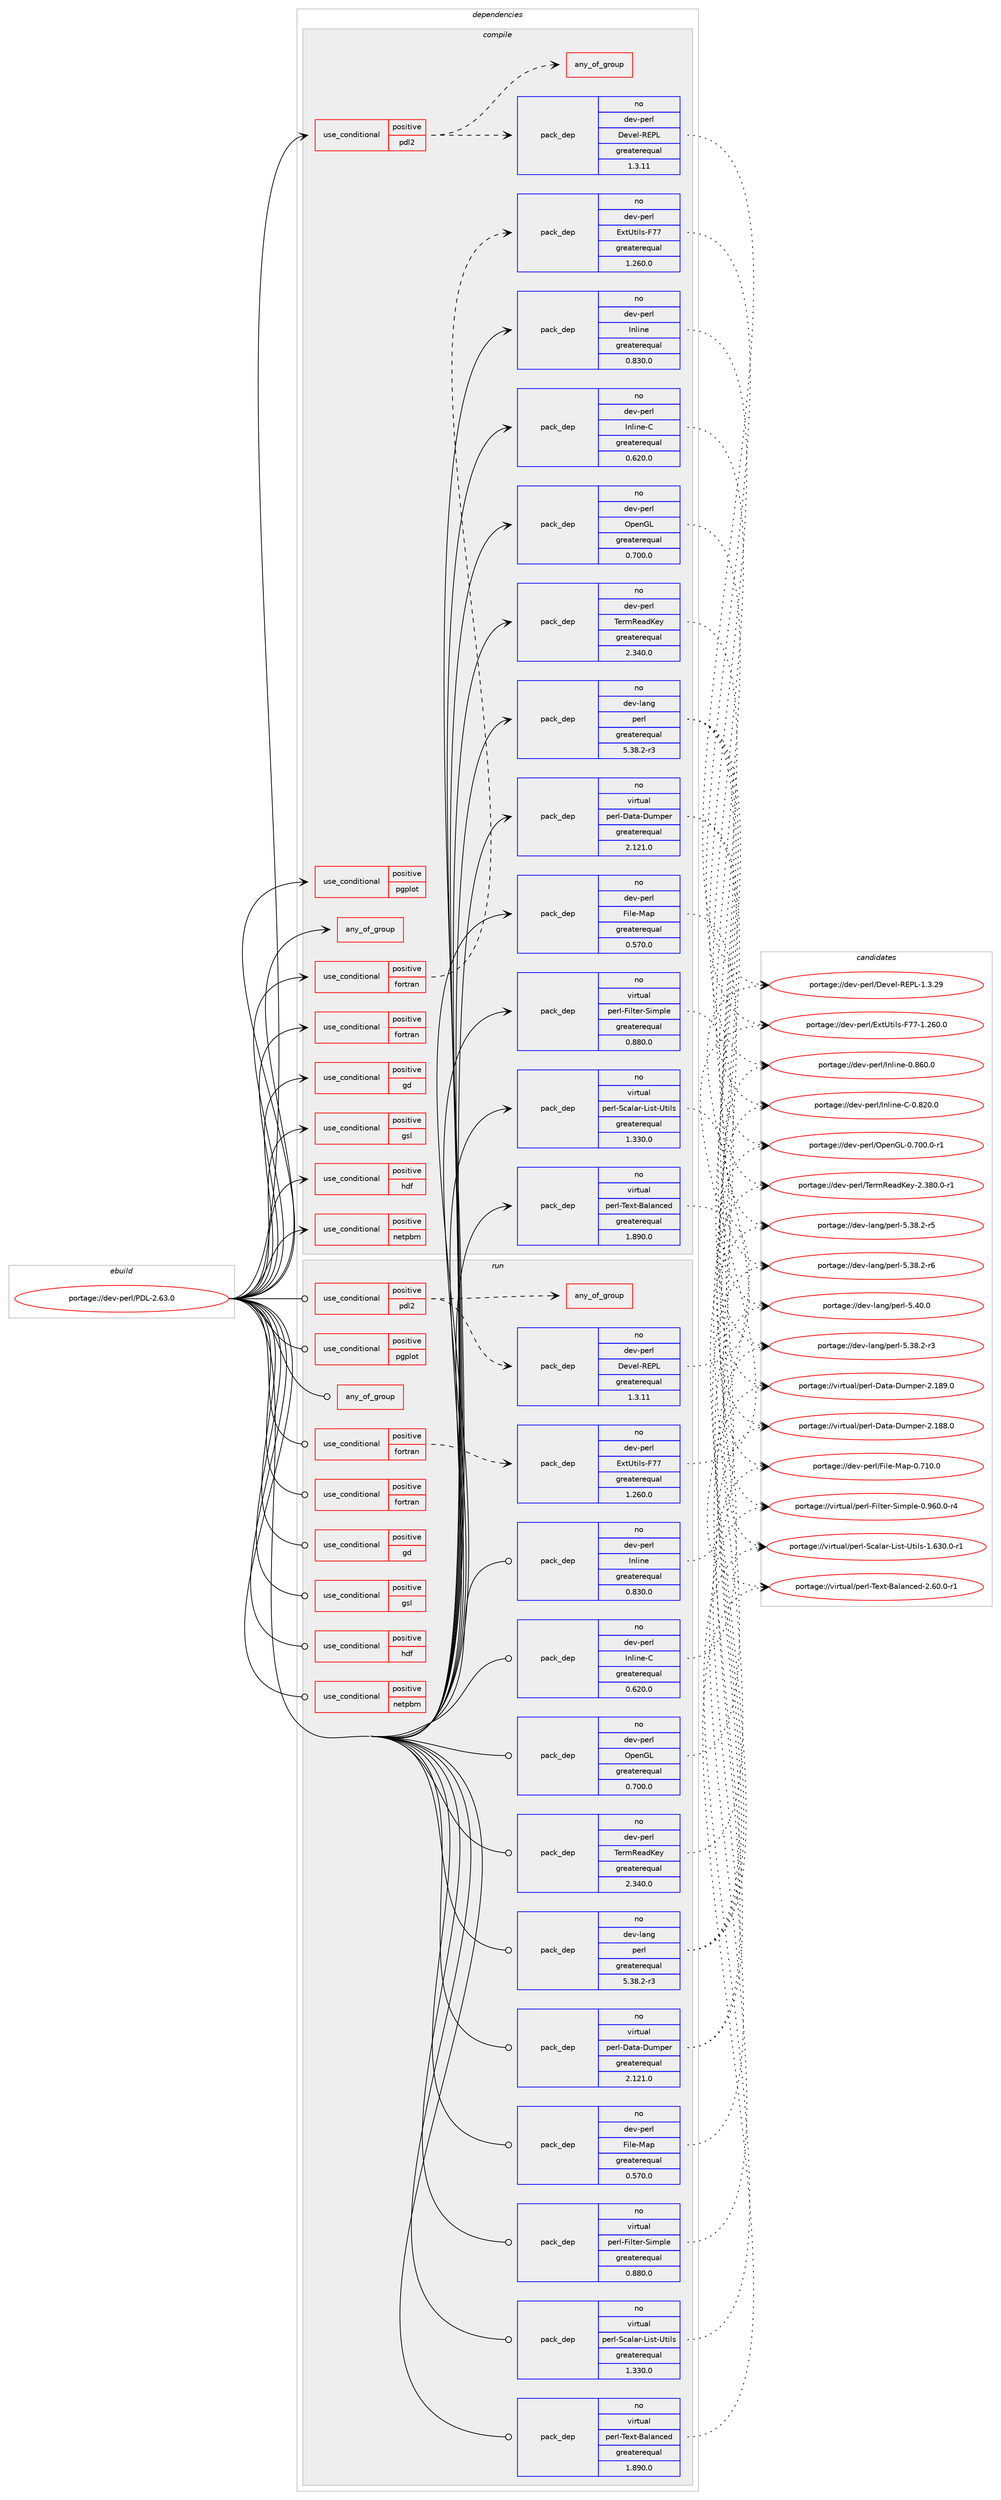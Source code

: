 digraph prolog {

# *************
# Graph options
# *************

newrank=true;
concentrate=true;
compound=true;
graph [rankdir=LR,fontname=Helvetica,fontsize=10,ranksep=1.5];#, ranksep=2.5, nodesep=0.2];
edge  [arrowhead=vee];
node  [fontname=Helvetica,fontsize=10];

# **********
# The ebuild
# **********

subgraph cluster_leftcol {
color=gray;
rank=same;
label=<<i>ebuild</i>>;
id [label="portage://dev-perl/PDL-2.63.0", color=red, width=4, href="../dev-perl/PDL-2.63.0.svg"];
}

# ****************
# The dependencies
# ****************

subgraph cluster_midcol {
color=gray;
label=<<i>dependencies</i>>;
subgraph cluster_compile {
fillcolor="#eeeeee";
style=filled;
label=<<i>compile</i>>;
subgraph any1037 {
dependency67494 [label=<<TABLE BORDER="0" CELLBORDER="1" CELLSPACING="0" CELLPADDING="4"><TR><TD CELLPADDING="10">any_of_group</TD></TR></TABLE>>, shape=none, color=red];# *** BEGIN UNKNOWN DEPENDENCY TYPE (TODO) ***
# dependency67494 -> package_dependency(portage://dev-perl/PDL-2.63.0,install,no,dev-perl,Term-ReadLine-Perl,none,[,,],[],[])
# *** END UNKNOWN DEPENDENCY TYPE (TODO) ***

# *** BEGIN UNKNOWN DEPENDENCY TYPE (TODO) ***
# dependency67494 -> package_dependency(portage://dev-perl/PDL-2.63.0,install,no,dev-perl,Term-ReadLine-Gnu,none,[,,],[],[])
# *** END UNKNOWN DEPENDENCY TYPE (TODO) ***

}
id:e -> dependency67494:w [weight=20,style="solid",arrowhead="vee"];
subgraph cond29062 {
dependency67495 [label=<<TABLE BORDER="0" CELLBORDER="1" CELLSPACING="0" CELLPADDING="4"><TR><TD ROWSPAN="3" CELLPADDING="10">use_conditional</TD></TR><TR><TD>positive</TD></TR><TR><TD>fortran</TD></TR></TABLE>>, shape=none, color=red];
subgraph pack37255 {
dependency67496 [label=<<TABLE BORDER="0" CELLBORDER="1" CELLSPACING="0" CELLPADDING="4" WIDTH="220"><TR><TD ROWSPAN="6" CELLPADDING="30">pack_dep</TD></TR><TR><TD WIDTH="110">no</TD></TR><TR><TD>dev-perl</TD></TR><TR><TD>ExtUtils-F77</TD></TR><TR><TD>greaterequal</TD></TR><TR><TD>1.260.0</TD></TR></TABLE>>, shape=none, color=blue];
}
dependency67495:e -> dependency67496:w [weight=20,style="dashed",arrowhead="vee"];
}
id:e -> dependency67495:w [weight=20,style="solid",arrowhead="vee"];
subgraph cond29063 {
dependency67497 [label=<<TABLE BORDER="0" CELLBORDER="1" CELLSPACING="0" CELLPADDING="4"><TR><TD ROWSPAN="3" CELLPADDING="10">use_conditional</TD></TR><TR><TD>positive</TD></TR><TR><TD>fortran</TD></TR></TABLE>>, shape=none, color=red];
# *** BEGIN UNKNOWN DEPENDENCY TYPE (TODO) ***
# dependency67497 -> package_dependency(portage://dev-perl/PDL-2.63.0,install,no,virtual,fortran,none,[,,],[],[])
# *** END UNKNOWN DEPENDENCY TYPE (TODO) ***

}
id:e -> dependency67497:w [weight=20,style="solid",arrowhead="vee"];
subgraph cond29064 {
dependency67498 [label=<<TABLE BORDER="0" CELLBORDER="1" CELLSPACING="0" CELLPADDING="4"><TR><TD ROWSPAN="3" CELLPADDING="10">use_conditional</TD></TR><TR><TD>positive</TD></TR><TR><TD>gd</TD></TR></TABLE>>, shape=none, color=red];
# *** BEGIN UNKNOWN DEPENDENCY TYPE (TODO) ***
# dependency67498 -> package_dependency(portage://dev-perl/PDL-2.63.0,install,no,media-libs,gd,none,[,,],[],[])
# *** END UNKNOWN DEPENDENCY TYPE (TODO) ***

}
id:e -> dependency67498:w [weight=20,style="solid",arrowhead="vee"];
subgraph cond29065 {
dependency67499 [label=<<TABLE BORDER="0" CELLBORDER="1" CELLSPACING="0" CELLPADDING="4"><TR><TD ROWSPAN="3" CELLPADDING="10">use_conditional</TD></TR><TR><TD>positive</TD></TR><TR><TD>gsl</TD></TR></TABLE>>, shape=none, color=red];
# *** BEGIN UNKNOWN DEPENDENCY TYPE (TODO) ***
# dependency67499 -> package_dependency(portage://dev-perl/PDL-2.63.0,install,no,sci-libs,gsl,none,[,,],[],[])
# *** END UNKNOWN DEPENDENCY TYPE (TODO) ***

}
id:e -> dependency67499:w [weight=20,style="solid",arrowhead="vee"];
subgraph cond29066 {
dependency67500 [label=<<TABLE BORDER="0" CELLBORDER="1" CELLSPACING="0" CELLPADDING="4"><TR><TD ROWSPAN="3" CELLPADDING="10">use_conditional</TD></TR><TR><TD>positive</TD></TR><TR><TD>hdf</TD></TR></TABLE>>, shape=none, color=red];
# *** BEGIN UNKNOWN DEPENDENCY TYPE (TODO) ***
# dependency67500 -> package_dependency(portage://dev-perl/PDL-2.63.0,install,no,sci-libs,hdf,none,[,,],[],[])
# *** END UNKNOWN DEPENDENCY TYPE (TODO) ***

# *** BEGIN UNKNOWN DEPENDENCY TYPE (TODO) ***
# dependency67500 -> package_dependency(portage://dev-perl/PDL-2.63.0,install,no,dev-perl,Alien-HDF4,none,[,,],[],[])
# *** END UNKNOWN DEPENDENCY TYPE (TODO) ***

}
id:e -> dependency67500:w [weight=20,style="solid",arrowhead="vee"];
subgraph cond29067 {
dependency67501 [label=<<TABLE BORDER="0" CELLBORDER="1" CELLSPACING="0" CELLPADDING="4"><TR><TD ROWSPAN="3" CELLPADDING="10">use_conditional</TD></TR><TR><TD>positive</TD></TR><TR><TD>netpbm</TD></TR></TABLE>>, shape=none, color=red];
# *** BEGIN UNKNOWN DEPENDENCY TYPE (TODO) ***
# dependency67501 -> package_dependency(portage://dev-perl/PDL-2.63.0,install,no,media-libs,netpbm,none,[,,],[],[])
# *** END UNKNOWN DEPENDENCY TYPE (TODO) ***

# *** BEGIN UNKNOWN DEPENDENCY TYPE (TODO) ***
# dependency67501 -> package_dependency(portage://dev-perl/PDL-2.63.0,install,no,media-video,ffmpeg,none,[,,],[],[])
# *** END UNKNOWN DEPENDENCY TYPE (TODO) ***

}
id:e -> dependency67501:w [weight=20,style="solid",arrowhead="vee"];
subgraph cond29068 {
dependency67502 [label=<<TABLE BORDER="0" CELLBORDER="1" CELLSPACING="0" CELLPADDING="4"><TR><TD ROWSPAN="3" CELLPADDING="10">use_conditional</TD></TR><TR><TD>positive</TD></TR><TR><TD>pdl2</TD></TR></TABLE>>, shape=none, color=red];
subgraph pack37256 {
dependency67503 [label=<<TABLE BORDER="0" CELLBORDER="1" CELLSPACING="0" CELLPADDING="4" WIDTH="220"><TR><TD ROWSPAN="6" CELLPADDING="30">pack_dep</TD></TR><TR><TD WIDTH="110">no</TD></TR><TR><TD>dev-perl</TD></TR><TR><TD>Devel-REPL</TD></TR><TR><TD>greaterequal</TD></TR><TR><TD>1.3.11</TD></TR></TABLE>>, shape=none, color=blue];
}
dependency67502:e -> dependency67503:w [weight=20,style="dashed",arrowhead="vee"];
subgraph any1038 {
dependency67504 [label=<<TABLE BORDER="0" CELLBORDER="1" CELLSPACING="0" CELLPADDING="4"><TR><TD CELLPADDING="10">any_of_group</TD></TR></TABLE>>, shape=none, color=red];# *** BEGIN UNKNOWN DEPENDENCY TYPE (TODO) ***
# dependency67504 -> package_dependency(portage://dev-perl/PDL-2.63.0,install,no,dev-perl,Term-ReadLine-Perl,none,[,,],[],[])
# *** END UNKNOWN DEPENDENCY TYPE (TODO) ***

# *** BEGIN UNKNOWN DEPENDENCY TYPE (TODO) ***
# dependency67504 -> package_dependency(portage://dev-perl/PDL-2.63.0,install,no,dev-perl,Term-ReadLine-Gnu,none,[,,],[],[])
# *** END UNKNOWN DEPENDENCY TYPE (TODO) ***

}
dependency67502:e -> dependency67504:w [weight=20,style="dashed",arrowhead="vee"];
}
id:e -> dependency67502:w [weight=20,style="solid",arrowhead="vee"];
subgraph cond29069 {
dependency67505 [label=<<TABLE BORDER="0" CELLBORDER="1" CELLSPACING="0" CELLPADDING="4"><TR><TD ROWSPAN="3" CELLPADDING="10">use_conditional</TD></TR><TR><TD>positive</TD></TR><TR><TD>pgplot</TD></TR></TABLE>>, shape=none, color=red];
# *** BEGIN UNKNOWN DEPENDENCY TYPE (TODO) ***
# dependency67505 -> package_dependency(portage://dev-perl/PDL-2.63.0,install,no,dev-perl,PGPLOT,none,[,,],[],[])
# *** END UNKNOWN DEPENDENCY TYPE (TODO) ***

}
id:e -> dependency67505:w [weight=20,style="solid",arrowhead="vee"];
# *** BEGIN UNKNOWN DEPENDENCY TYPE (TODO) ***
# id -> package_dependency(portage://dev-perl/PDL-2.63.0,install,no,app-arch,sharutils,none,[,,],[],[])
# *** END UNKNOWN DEPENDENCY TYPE (TODO) ***

subgraph pack37257 {
dependency67506 [label=<<TABLE BORDER="0" CELLBORDER="1" CELLSPACING="0" CELLPADDING="4" WIDTH="220"><TR><TD ROWSPAN="6" CELLPADDING="30">pack_dep</TD></TR><TR><TD WIDTH="110">no</TD></TR><TR><TD>dev-lang</TD></TR><TR><TD>perl</TD></TR><TR><TD>greaterequal</TD></TR><TR><TD>5.38.2-r3</TD></TR></TABLE>>, shape=none, color=blue];
}
id:e -> dependency67506:w [weight=20,style="solid",arrowhead="vee"];
# *** BEGIN UNKNOWN DEPENDENCY TYPE (TODO) ***
# id -> package_dependency(portage://dev-perl/PDL-2.63.0,install,no,dev-perl,Astro-FITS-Header,none,[,,],[],[])
# *** END UNKNOWN DEPENDENCY TYPE (TODO) ***

# *** BEGIN UNKNOWN DEPENDENCY TYPE (TODO) ***
# id -> package_dependency(portage://dev-perl/PDL-2.63.0,install,no,dev-perl,Convert-UU,none,[,,],[],[])
# *** END UNKNOWN DEPENDENCY TYPE (TODO) ***

subgraph pack37258 {
dependency67507 [label=<<TABLE BORDER="0" CELLBORDER="1" CELLSPACING="0" CELLPADDING="4" WIDTH="220"><TR><TD ROWSPAN="6" CELLPADDING="30">pack_dep</TD></TR><TR><TD WIDTH="110">no</TD></TR><TR><TD>dev-perl</TD></TR><TR><TD>File-Map</TD></TR><TR><TD>greaterequal</TD></TR><TR><TD>0.570.0</TD></TR></TABLE>>, shape=none, color=blue];
}
id:e -> dependency67507:w [weight=20,style="solid",arrowhead="vee"];
# *** BEGIN UNKNOWN DEPENDENCY TYPE (TODO) ***
# id -> package_dependency(portage://dev-perl/PDL-2.63.0,install,no,dev-perl,Filter,none,[,,],[],[])
# *** END UNKNOWN DEPENDENCY TYPE (TODO) ***

subgraph pack37259 {
dependency67508 [label=<<TABLE BORDER="0" CELLBORDER="1" CELLSPACING="0" CELLPADDING="4" WIDTH="220"><TR><TD ROWSPAN="6" CELLPADDING="30">pack_dep</TD></TR><TR><TD WIDTH="110">no</TD></TR><TR><TD>dev-perl</TD></TR><TR><TD>Inline</TD></TR><TR><TD>greaterequal</TD></TR><TR><TD>0.830.0</TD></TR></TABLE>>, shape=none, color=blue];
}
id:e -> dependency67508:w [weight=20,style="solid",arrowhead="vee"];
subgraph pack37260 {
dependency67509 [label=<<TABLE BORDER="0" CELLBORDER="1" CELLSPACING="0" CELLPADDING="4" WIDTH="220"><TR><TD ROWSPAN="6" CELLPADDING="30">pack_dep</TD></TR><TR><TD WIDTH="110">no</TD></TR><TR><TD>dev-perl</TD></TR><TR><TD>Inline-C</TD></TR><TR><TD>greaterequal</TD></TR><TR><TD>0.620.0</TD></TR></TABLE>>, shape=none, color=blue];
}
id:e -> dependency67509:w [weight=20,style="solid",arrowhead="vee"];
# *** BEGIN UNKNOWN DEPENDENCY TYPE (TODO) ***
# id -> package_dependency(portage://dev-perl/PDL-2.63.0,install,no,dev-perl,Module-Compile,none,[,,],[],[])
# *** END UNKNOWN DEPENDENCY TYPE (TODO) ***

subgraph pack37261 {
dependency67510 [label=<<TABLE BORDER="0" CELLBORDER="1" CELLSPACING="0" CELLPADDING="4" WIDTH="220"><TR><TD ROWSPAN="6" CELLPADDING="30">pack_dep</TD></TR><TR><TD WIDTH="110">no</TD></TR><TR><TD>dev-perl</TD></TR><TR><TD>OpenGL</TD></TR><TR><TD>greaterequal</TD></TR><TR><TD>0.700.0</TD></TR></TABLE>>, shape=none, color=blue];
}
id:e -> dependency67510:w [weight=20,style="solid",arrowhead="vee"];
# *** BEGIN UNKNOWN DEPENDENCY TYPE (TODO) ***
# id -> package_dependency(portage://dev-perl/PDL-2.63.0,install,no,dev-perl,Pod-Parser,none,[,,],[],[])
# *** END UNKNOWN DEPENDENCY TYPE (TODO) ***

subgraph pack37262 {
dependency67511 [label=<<TABLE BORDER="0" CELLBORDER="1" CELLSPACING="0" CELLPADDING="4" WIDTH="220"><TR><TD ROWSPAN="6" CELLPADDING="30">pack_dep</TD></TR><TR><TD WIDTH="110">no</TD></TR><TR><TD>dev-perl</TD></TR><TR><TD>TermReadKey</TD></TR><TR><TD>greaterequal</TD></TR><TR><TD>2.340.0</TD></TR></TABLE>>, shape=none, color=blue];
}
id:e -> dependency67511:w [weight=20,style="solid",arrowhead="vee"];
# *** BEGIN UNKNOWN DEPENDENCY TYPE (TODO) ***
# id -> package_dependency(portage://dev-perl/PDL-2.63.0,install,no,sys-libs,ncurses,none,[,,],[slot(0),equal],[])
# *** END UNKNOWN DEPENDENCY TYPE (TODO) ***

subgraph pack37263 {
dependency67512 [label=<<TABLE BORDER="0" CELLBORDER="1" CELLSPACING="0" CELLPADDING="4" WIDTH="220"><TR><TD ROWSPAN="6" CELLPADDING="30">pack_dep</TD></TR><TR><TD WIDTH="110">no</TD></TR><TR><TD>virtual</TD></TR><TR><TD>perl-Data-Dumper</TD></TR><TR><TD>greaterequal</TD></TR><TR><TD>2.121.0</TD></TR></TABLE>>, shape=none, color=blue];
}
id:e -> dependency67512:w [weight=20,style="solid",arrowhead="vee"];
# *** BEGIN UNKNOWN DEPENDENCY TYPE (TODO) ***
# id -> package_dependency(portage://dev-perl/PDL-2.63.0,install,no,virtual,perl-File-Spec,none,[,,],[],[])
# *** END UNKNOWN DEPENDENCY TYPE (TODO) ***

# *** BEGIN UNKNOWN DEPENDENCY TYPE (TODO) ***
# id -> package_dependency(portage://dev-perl/PDL-2.63.0,install,no,virtual,perl-File-Temp,none,[,,],[],[])
# *** END UNKNOWN DEPENDENCY TYPE (TODO) ***

subgraph pack37264 {
dependency67513 [label=<<TABLE BORDER="0" CELLBORDER="1" CELLSPACING="0" CELLPADDING="4" WIDTH="220"><TR><TD ROWSPAN="6" CELLPADDING="30">pack_dep</TD></TR><TR><TD WIDTH="110">no</TD></TR><TR><TD>virtual</TD></TR><TR><TD>perl-Filter-Simple</TD></TR><TR><TD>greaterequal</TD></TR><TR><TD>0.880.0</TD></TR></TABLE>>, shape=none, color=blue];
}
id:e -> dependency67513:w [weight=20,style="solid",arrowhead="vee"];
# *** BEGIN UNKNOWN DEPENDENCY TYPE (TODO) ***
# id -> package_dependency(portage://dev-perl/PDL-2.63.0,install,no,virtual,perl-Filter-Simple,none,[,,],[],[])
# *** END UNKNOWN DEPENDENCY TYPE (TODO) ***

# *** BEGIN UNKNOWN DEPENDENCY TYPE (TODO) ***
# id -> package_dependency(portage://dev-perl/PDL-2.63.0,install,no,virtual,perl-Math-Complex,none,[,,],[],[])
# *** END UNKNOWN DEPENDENCY TYPE (TODO) ***

subgraph pack37265 {
dependency67514 [label=<<TABLE BORDER="0" CELLBORDER="1" CELLSPACING="0" CELLPADDING="4" WIDTH="220"><TR><TD ROWSPAN="6" CELLPADDING="30">pack_dep</TD></TR><TR><TD WIDTH="110">no</TD></TR><TR><TD>virtual</TD></TR><TR><TD>perl-Scalar-List-Utils</TD></TR><TR><TD>greaterequal</TD></TR><TR><TD>1.330.0</TD></TR></TABLE>>, shape=none, color=blue];
}
id:e -> dependency67514:w [weight=20,style="solid",arrowhead="vee"];
# *** BEGIN UNKNOWN DEPENDENCY TYPE (TODO) ***
# id -> package_dependency(portage://dev-perl/PDL-2.63.0,install,no,virtual,perl-Storable,none,[,,],[],[])
# *** END UNKNOWN DEPENDENCY TYPE (TODO) ***

subgraph pack37266 {
dependency67515 [label=<<TABLE BORDER="0" CELLBORDER="1" CELLSPACING="0" CELLPADDING="4" WIDTH="220"><TR><TD ROWSPAN="6" CELLPADDING="30">pack_dep</TD></TR><TR><TD WIDTH="110">no</TD></TR><TR><TD>virtual</TD></TR><TR><TD>perl-Text-Balanced</TD></TR><TR><TD>greaterequal</TD></TR><TR><TD>1.890.0</TD></TR></TABLE>>, shape=none, color=blue];
}
id:e -> dependency67515:w [weight=20,style="solid",arrowhead="vee"];
}
subgraph cluster_compileandrun {
fillcolor="#eeeeee";
style=filled;
label=<<i>compile and run</i>>;
}
subgraph cluster_run {
fillcolor="#eeeeee";
style=filled;
label=<<i>run</i>>;
subgraph any1039 {
dependency67516 [label=<<TABLE BORDER="0" CELLBORDER="1" CELLSPACING="0" CELLPADDING="4"><TR><TD CELLPADDING="10">any_of_group</TD></TR></TABLE>>, shape=none, color=red];# *** BEGIN UNKNOWN DEPENDENCY TYPE (TODO) ***
# dependency67516 -> package_dependency(portage://dev-perl/PDL-2.63.0,run,no,dev-perl,Term-ReadLine-Perl,none,[,,],[],[])
# *** END UNKNOWN DEPENDENCY TYPE (TODO) ***

# *** BEGIN UNKNOWN DEPENDENCY TYPE (TODO) ***
# dependency67516 -> package_dependency(portage://dev-perl/PDL-2.63.0,run,no,dev-perl,Term-ReadLine-Gnu,none,[,,],[],[])
# *** END UNKNOWN DEPENDENCY TYPE (TODO) ***

}
id:e -> dependency67516:w [weight=20,style="solid",arrowhead="odot"];
subgraph cond29070 {
dependency67517 [label=<<TABLE BORDER="0" CELLBORDER="1" CELLSPACING="0" CELLPADDING="4"><TR><TD ROWSPAN="3" CELLPADDING="10">use_conditional</TD></TR><TR><TD>positive</TD></TR><TR><TD>fortran</TD></TR></TABLE>>, shape=none, color=red];
subgraph pack37267 {
dependency67518 [label=<<TABLE BORDER="0" CELLBORDER="1" CELLSPACING="0" CELLPADDING="4" WIDTH="220"><TR><TD ROWSPAN="6" CELLPADDING="30">pack_dep</TD></TR><TR><TD WIDTH="110">no</TD></TR><TR><TD>dev-perl</TD></TR><TR><TD>ExtUtils-F77</TD></TR><TR><TD>greaterequal</TD></TR><TR><TD>1.260.0</TD></TR></TABLE>>, shape=none, color=blue];
}
dependency67517:e -> dependency67518:w [weight=20,style="dashed",arrowhead="vee"];
}
id:e -> dependency67517:w [weight=20,style="solid",arrowhead="odot"];
subgraph cond29071 {
dependency67519 [label=<<TABLE BORDER="0" CELLBORDER="1" CELLSPACING="0" CELLPADDING="4"><TR><TD ROWSPAN="3" CELLPADDING="10">use_conditional</TD></TR><TR><TD>positive</TD></TR><TR><TD>fortran</TD></TR></TABLE>>, shape=none, color=red];
# *** BEGIN UNKNOWN DEPENDENCY TYPE (TODO) ***
# dependency67519 -> package_dependency(portage://dev-perl/PDL-2.63.0,run,no,virtual,fortran,none,[,,],[],[])
# *** END UNKNOWN DEPENDENCY TYPE (TODO) ***

}
id:e -> dependency67519:w [weight=20,style="solid",arrowhead="odot"];
subgraph cond29072 {
dependency67520 [label=<<TABLE BORDER="0" CELLBORDER="1" CELLSPACING="0" CELLPADDING="4"><TR><TD ROWSPAN="3" CELLPADDING="10">use_conditional</TD></TR><TR><TD>positive</TD></TR><TR><TD>gd</TD></TR></TABLE>>, shape=none, color=red];
# *** BEGIN UNKNOWN DEPENDENCY TYPE (TODO) ***
# dependency67520 -> package_dependency(portage://dev-perl/PDL-2.63.0,run,no,media-libs,gd,none,[,,],[],[])
# *** END UNKNOWN DEPENDENCY TYPE (TODO) ***

}
id:e -> dependency67520:w [weight=20,style="solid",arrowhead="odot"];
subgraph cond29073 {
dependency67521 [label=<<TABLE BORDER="0" CELLBORDER="1" CELLSPACING="0" CELLPADDING="4"><TR><TD ROWSPAN="3" CELLPADDING="10">use_conditional</TD></TR><TR><TD>positive</TD></TR><TR><TD>gsl</TD></TR></TABLE>>, shape=none, color=red];
# *** BEGIN UNKNOWN DEPENDENCY TYPE (TODO) ***
# dependency67521 -> package_dependency(portage://dev-perl/PDL-2.63.0,run,no,sci-libs,gsl,none,[,,],[],[])
# *** END UNKNOWN DEPENDENCY TYPE (TODO) ***

}
id:e -> dependency67521:w [weight=20,style="solid",arrowhead="odot"];
subgraph cond29074 {
dependency67522 [label=<<TABLE BORDER="0" CELLBORDER="1" CELLSPACING="0" CELLPADDING="4"><TR><TD ROWSPAN="3" CELLPADDING="10">use_conditional</TD></TR><TR><TD>positive</TD></TR><TR><TD>hdf</TD></TR></TABLE>>, shape=none, color=red];
# *** BEGIN UNKNOWN DEPENDENCY TYPE (TODO) ***
# dependency67522 -> package_dependency(portage://dev-perl/PDL-2.63.0,run,no,sci-libs,hdf,none,[,,],[],[])
# *** END UNKNOWN DEPENDENCY TYPE (TODO) ***

# *** BEGIN UNKNOWN DEPENDENCY TYPE (TODO) ***
# dependency67522 -> package_dependency(portage://dev-perl/PDL-2.63.0,run,no,dev-perl,Alien-HDF4,none,[,,],[],[])
# *** END UNKNOWN DEPENDENCY TYPE (TODO) ***

}
id:e -> dependency67522:w [weight=20,style="solid",arrowhead="odot"];
subgraph cond29075 {
dependency67523 [label=<<TABLE BORDER="0" CELLBORDER="1" CELLSPACING="0" CELLPADDING="4"><TR><TD ROWSPAN="3" CELLPADDING="10">use_conditional</TD></TR><TR><TD>positive</TD></TR><TR><TD>netpbm</TD></TR></TABLE>>, shape=none, color=red];
# *** BEGIN UNKNOWN DEPENDENCY TYPE (TODO) ***
# dependency67523 -> package_dependency(portage://dev-perl/PDL-2.63.0,run,no,media-libs,netpbm,none,[,,],[],[])
# *** END UNKNOWN DEPENDENCY TYPE (TODO) ***

# *** BEGIN UNKNOWN DEPENDENCY TYPE (TODO) ***
# dependency67523 -> package_dependency(portage://dev-perl/PDL-2.63.0,run,no,media-video,ffmpeg,none,[,,],[],[])
# *** END UNKNOWN DEPENDENCY TYPE (TODO) ***

}
id:e -> dependency67523:w [weight=20,style="solid",arrowhead="odot"];
subgraph cond29076 {
dependency67524 [label=<<TABLE BORDER="0" CELLBORDER="1" CELLSPACING="0" CELLPADDING="4"><TR><TD ROWSPAN="3" CELLPADDING="10">use_conditional</TD></TR><TR><TD>positive</TD></TR><TR><TD>pdl2</TD></TR></TABLE>>, shape=none, color=red];
subgraph pack37268 {
dependency67525 [label=<<TABLE BORDER="0" CELLBORDER="1" CELLSPACING="0" CELLPADDING="4" WIDTH="220"><TR><TD ROWSPAN="6" CELLPADDING="30">pack_dep</TD></TR><TR><TD WIDTH="110">no</TD></TR><TR><TD>dev-perl</TD></TR><TR><TD>Devel-REPL</TD></TR><TR><TD>greaterequal</TD></TR><TR><TD>1.3.11</TD></TR></TABLE>>, shape=none, color=blue];
}
dependency67524:e -> dependency67525:w [weight=20,style="dashed",arrowhead="vee"];
subgraph any1040 {
dependency67526 [label=<<TABLE BORDER="0" CELLBORDER="1" CELLSPACING="0" CELLPADDING="4"><TR><TD CELLPADDING="10">any_of_group</TD></TR></TABLE>>, shape=none, color=red];# *** BEGIN UNKNOWN DEPENDENCY TYPE (TODO) ***
# dependency67526 -> package_dependency(portage://dev-perl/PDL-2.63.0,run,no,dev-perl,Term-ReadLine-Perl,none,[,,],[],[])
# *** END UNKNOWN DEPENDENCY TYPE (TODO) ***

# *** BEGIN UNKNOWN DEPENDENCY TYPE (TODO) ***
# dependency67526 -> package_dependency(portage://dev-perl/PDL-2.63.0,run,no,dev-perl,Term-ReadLine-Gnu,none,[,,],[],[])
# *** END UNKNOWN DEPENDENCY TYPE (TODO) ***

}
dependency67524:e -> dependency67526:w [weight=20,style="dashed",arrowhead="vee"];
}
id:e -> dependency67524:w [weight=20,style="solid",arrowhead="odot"];
subgraph cond29077 {
dependency67527 [label=<<TABLE BORDER="0" CELLBORDER="1" CELLSPACING="0" CELLPADDING="4"><TR><TD ROWSPAN="3" CELLPADDING="10">use_conditional</TD></TR><TR><TD>positive</TD></TR><TR><TD>pgplot</TD></TR></TABLE>>, shape=none, color=red];
# *** BEGIN UNKNOWN DEPENDENCY TYPE (TODO) ***
# dependency67527 -> package_dependency(portage://dev-perl/PDL-2.63.0,run,no,dev-perl,PGPLOT,none,[,,],[],[])
# *** END UNKNOWN DEPENDENCY TYPE (TODO) ***

}
id:e -> dependency67527:w [weight=20,style="solid",arrowhead="odot"];
# *** BEGIN UNKNOWN DEPENDENCY TYPE (TODO) ***
# id -> package_dependency(portage://dev-perl/PDL-2.63.0,run,no,app-arch,sharutils,none,[,,],[],[])
# *** END UNKNOWN DEPENDENCY TYPE (TODO) ***

subgraph pack37269 {
dependency67528 [label=<<TABLE BORDER="0" CELLBORDER="1" CELLSPACING="0" CELLPADDING="4" WIDTH="220"><TR><TD ROWSPAN="6" CELLPADDING="30">pack_dep</TD></TR><TR><TD WIDTH="110">no</TD></TR><TR><TD>dev-lang</TD></TR><TR><TD>perl</TD></TR><TR><TD>greaterequal</TD></TR><TR><TD>5.38.2-r3</TD></TR></TABLE>>, shape=none, color=blue];
}
id:e -> dependency67528:w [weight=20,style="solid",arrowhead="odot"];
# *** BEGIN UNKNOWN DEPENDENCY TYPE (TODO) ***
# id -> package_dependency(portage://dev-perl/PDL-2.63.0,run,no,dev-lang,perl,none,[,,],any_same_slot,[])
# *** END UNKNOWN DEPENDENCY TYPE (TODO) ***

# *** BEGIN UNKNOWN DEPENDENCY TYPE (TODO) ***
# id -> package_dependency(portage://dev-perl/PDL-2.63.0,run,no,dev-perl,Astro-FITS-Header,none,[,,],[],[])
# *** END UNKNOWN DEPENDENCY TYPE (TODO) ***

# *** BEGIN UNKNOWN DEPENDENCY TYPE (TODO) ***
# id -> package_dependency(portage://dev-perl/PDL-2.63.0,run,no,dev-perl,Convert-UU,none,[,,],[],[])
# *** END UNKNOWN DEPENDENCY TYPE (TODO) ***

subgraph pack37270 {
dependency67529 [label=<<TABLE BORDER="0" CELLBORDER="1" CELLSPACING="0" CELLPADDING="4" WIDTH="220"><TR><TD ROWSPAN="6" CELLPADDING="30">pack_dep</TD></TR><TR><TD WIDTH="110">no</TD></TR><TR><TD>dev-perl</TD></TR><TR><TD>File-Map</TD></TR><TR><TD>greaterequal</TD></TR><TR><TD>0.570.0</TD></TR></TABLE>>, shape=none, color=blue];
}
id:e -> dependency67529:w [weight=20,style="solid",arrowhead="odot"];
# *** BEGIN UNKNOWN DEPENDENCY TYPE (TODO) ***
# id -> package_dependency(portage://dev-perl/PDL-2.63.0,run,no,dev-perl,Filter,none,[,,],[],[])
# *** END UNKNOWN DEPENDENCY TYPE (TODO) ***

subgraph pack37271 {
dependency67530 [label=<<TABLE BORDER="0" CELLBORDER="1" CELLSPACING="0" CELLPADDING="4" WIDTH="220"><TR><TD ROWSPAN="6" CELLPADDING="30">pack_dep</TD></TR><TR><TD WIDTH="110">no</TD></TR><TR><TD>dev-perl</TD></TR><TR><TD>Inline</TD></TR><TR><TD>greaterequal</TD></TR><TR><TD>0.830.0</TD></TR></TABLE>>, shape=none, color=blue];
}
id:e -> dependency67530:w [weight=20,style="solid",arrowhead="odot"];
subgraph pack37272 {
dependency67531 [label=<<TABLE BORDER="0" CELLBORDER="1" CELLSPACING="0" CELLPADDING="4" WIDTH="220"><TR><TD ROWSPAN="6" CELLPADDING="30">pack_dep</TD></TR><TR><TD WIDTH="110">no</TD></TR><TR><TD>dev-perl</TD></TR><TR><TD>Inline-C</TD></TR><TR><TD>greaterequal</TD></TR><TR><TD>0.620.0</TD></TR></TABLE>>, shape=none, color=blue];
}
id:e -> dependency67531:w [weight=20,style="solid",arrowhead="odot"];
# *** BEGIN UNKNOWN DEPENDENCY TYPE (TODO) ***
# id -> package_dependency(portage://dev-perl/PDL-2.63.0,run,no,dev-perl,Module-Compile,none,[,,],[],[])
# *** END UNKNOWN DEPENDENCY TYPE (TODO) ***

subgraph pack37273 {
dependency67532 [label=<<TABLE BORDER="0" CELLBORDER="1" CELLSPACING="0" CELLPADDING="4" WIDTH="220"><TR><TD ROWSPAN="6" CELLPADDING="30">pack_dep</TD></TR><TR><TD WIDTH="110">no</TD></TR><TR><TD>dev-perl</TD></TR><TR><TD>OpenGL</TD></TR><TR><TD>greaterequal</TD></TR><TR><TD>0.700.0</TD></TR></TABLE>>, shape=none, color=blue];
}
id:e -> dependency67532:w [weight=20,style="solid",arrowhead="odot"];
# *** BEGIN UNKNOWN DEPENDENCY TYPE (TODO) ***
# id -> package_dependency(portage://dev-perl/PDL-2.63.0,run,no,dev-perl,Pod-Parser,none,[,,],[],[])
# *** END UNKNOWN DEPENDENCY TYPE (TODO) ***

subgraph pack37274 {
dependency67533 [label=<<TABLE BORDER="0" CELLBORDER="1" CELLSPACING="0" CELLPADDING="4" WIDTH="220"><TR><TD ROWSPAN="6" CELLPADDING="30">pack_dep</TD></TR><TR><TD WIDTH="110">no</TD></TR><TR><TD>dev-perl</TD></TR><TR><TD>TermReadKey</TD></TR><TR><TD>greaterequal</TD></TR><TR><TD>2.340.0</TD></TR></TABLE>>, shape=none, color=blue];
}
id:e -> dependency67533:w [weight=20,style="solid",arrowhead="odot"];
# *** BEGIN UNKNOWN DEPENDENCY TYPE (TODO) ***
# id -> package_dependency(portage://dev-perl/PDL-2.63.0,run,no,sys-libs,ncurses,none,[,,],[slot(0),equal],[])
# *** END UNKNOWN DEPENDENCY TYPE (TODO) ***

subgraph pack37275 {
dependency67534 [label=<<TABLE BORDER="0" CELLBORDER="1" CELLSPACING="0" CELLPADDING="4" WIDTH="220"><TR><TD ROWSPAN="6" CELLPADDING="30">pack_dep</TD></TR><TR><TD WIDTH="110">no</TD></TR><TR><TD>virtual</TD></TR><TR><TD>perl-Data-Dumper</TD></TR><TR><TD>greaterequal</TD></TR><TR><TD>2.121.0</TD></TR></TABLE>>, shape=none, color=blue];
}
id:e -> dependency67534:w [weight=20,style="solid",arrowhead="odot"];
# *** BEGIN UNKNOWN DEPENDENCY TYPE (TODO) ***
# id -> package_dependency(portage://dev-perl/PDL-2.63.0,run,no,virtual,perl-File-Spec,none,[,,],[],[])
# *** END UNKNOWN DEPENDENCY TYPE (TODO) ***

# *** BEGIN UNKNOWN DEPENDENCY TYPE (TODO) ***
# id -> package_dependency(portage://dev-perl/PDL-2.63.0,run,no,virtual,perl-File-Temp,none,[,,],[],[])
# *** END UNKNOWN DEPENDENCY TYPE (TODO) ***

subgraph pack37276 {
dependency67535 [label=<<TABLE BORDER="0" CELLBORDER="1" CELLSPACING="0" CELLPADDING="4" WIDTH="220"><TR><TD ROWSPAN="6" CELLPADDING="30">pack_dep</TD></TR><TR><TD WIDTH="110">no</TD></TR><TR><TD>virtual</TD></TR><TR><TD>perl-Filter-Simple</TD></TR><TR><TD>greaterequal</TD></TR><TR><TD>0.880.0</TD></TR></TABLE>>, shape=none, color=blue];
}
id:e -> dependency67535:w [weight=20,style="solid",arrowhead="odot"];
# *** BEGIN UNKNOWN DEPENDENCY TYPE (TODO) ***
# id -> package_dependency(portage://dev-perl/PDL-2.63.0,run,no,virtual,perl-Filter-Simple,none,[,,],[],[])
# *** END UNKNOWN DEPENDENCY TYPE (TODO) ***

# *** BEGIN UNKNOWN DEPENDENCY TYPE (TODO) ***
# id -> package_dependency(portage://dev-perl/PDL-2.63.0,run,no,virtual,perl-Math-Complex,none,[,,],[],[])
# *** END UNKNOWN DEPENDENCY TYPE (TODO) ***

subgraph pack37277 {
dependency67536 [label=<<TABLE BORDER="0" CELLBORDER="1" CELLSPACING="0" CELLPADDING="4" WIDTH="220"><TR><TD ROWSPAN="6" CELLPADDING="30">pack_dep</TD></TR><TR><TD WIDTH="110">no</TD></TR><TR><TD>virtual</TD></TR><TR><TD>perl-Scalar-List-Utils</TD></TR><TR><TD>greaterequal</TD></TR><TR><TD>1.330.0</TD></TR></TABLE>>, shape=none, color=blue];
}
id:e -> dependency67536:w [weight=20,style="solid",arrowhead="odot"];
# *** BEGIN UNKNOWN DEPENDENCY TYPE (TODO) ***
# id -> package_dependency(portage://dev-perl/PDL-2.63.0,run,no,virtual,perl-Storable,none,[,,],[],[])
# *** END UNKNOWN DEPENDENCY TYPE (TODO) ***

subgraph pack37278 {
dependency67537 [label=<<TABLE BORDER="0" CELLBORDER="1" CELLSPACING="0" CELLPADDING="4" WIDTH="220"><TR><TD ROWSPAN="6" CELLPADDING="30">pack_dep</TD></TR><TR><TD WIDTH="110">no</TD></TR><TR><TD>virtual</TD></TR><TR><TD>perl-Text-Balanced</TD></TR><TR><TD>greaterequal</TD></TR><TR><TD>1.890.0</TD></TR></TABLE>>, shape=none, color=blue];
}
id:e -> dependency67537:w [weight=20,style="solid",arrowhead="odot"];
}
}

# **************
# The candidates
# **************

subgraph cluster_choices {
rank=same;
color=gray;
label=<<i>candidates</i>>;

subgraph choice37255 {
color=black;
nodesep=1;
choice10010111845112101114108476912011685116105108115457055554549465054484648 [label="portage://dev-perl/ExtUtils-F77-1.260.0", color=red, width=4,href="../dev-perl/ExtUtils-F77-1.260.0.svg"];
dependency67496:e -> choice10010111845112101114108476912011685116105108115457055554549465054484648:w [style=dotted,weight="100"];
}
subgraph choice37256 {
color=black;
nodesep=1;
choice100101118451121011141084768101118101108458269807645494651465057 [label="portage://dev-perl/Devel-REPL-1.3.29", color=red, width=4,href="../dev-perl/Devel-REPL-1.3.29.svg"];
dependency67503:e -> choice100101118451121011141084768101118101108458269807645494651465057:w [style=dotted,weight="100"];
}
subgraph choice37257 {
color=black;
nodesep=1;
choice100101118451089711010347112101114108455346515646504511451 [label="portage://dev-lang/perl-5.38.2-r3", color=red, width=4,href="../dev-lang/perl-5.38.2-r3.svg"];
choice100101118451089711010347112101114108455346515646504511453 [label="portage://dev-lang/perl-5.38.2-r5", color=red, width=4,href="../dev-lang/perl-5.38.2-r5.svg"];
choice100101118451089711010347112101114108455346515646504511454 [label="portage://dev-lang/perl-5.38.2-r6", color=red, width=4,href="../dev-lang/perl-5.38.2-r6.svg"];
choice10010111845108971101034711210111410845534652484648 [label="portage://dev-lang/perl-5.40.0", color=red, width=4,href="../dev-lang/perl-5.40.0.svg"];
dependency67506:e -> choice100101118451089711010347112101114108455346515646504511451:w [style=dotted,weight="100"];
dependency67506:e -> choice100101118451089711010347112101114108455346515646504511453:w [style=dotted,weight="100"];
dependency67506:e -> choice100101118451089711010347112101114108455346515646504511454:w [style=dotted,weight="100"];
dependency67506:e -> choice10010111845108971101034711210111410845534652484648:w [style=dotted,weight="100"];
}
subgraph choice37258 {
color=black;
nodesep=1;
choice1001011184511210111410847701051081014577971124548465549484648 [label="portage://dev-perl/File-Map-0.710.0", color=red, width=4,href="../dev-perl/File-Map-0.710.0.svg"];
dependency67507:e -> choice1001011184511210111410847701051081014577971124548465549484648:w [style=dotted,weight="100"];
}
subgraph choice37259 {
color=black;
nodesep=1;
choice1001011184511210111410847731101081051101014548465654484648 [label="portage://dev-perl/Inline-0.860.0", color=red, width=4,href="../dev-perl/Inline-0.860.0.svg"];
dependency67508:e -> choice1001011184511210111410847731101081051101014548465654484648:w [style=dotted,weight="100"];
}
subgraph choice37260 {
color=black;
nodesep=1;
choice10010111845112101114108477311010810511010145674548465650484648 [label="portage://dev-perl/Inline-C-0.820.0", color=red, width=4,href="../dev-perl/Inline-C-0.820.0.svg"];
dependency67509:e -> choice10010111845112101114108477311010810511010145674548465650484648:w [style=dotted,weight="100"];
}
subgraph choice37261 {
color=black;
nodesep=1;
choice100101118451121011141084779112101110717645484655484846484511449 [label="portage://dev-perl/OpenGL-0.700.0-r1", color=red, width=4,href="../dev-perl/OpenGL-0.700.0-r1.svg"];
dependency67510:e -> choice100101118451121011141084779112101110717645484655484846484511449:w [style=dotted,weight="100"];
}
subgraph choice37262 {
color=black;
nodesep=1;
choice10010111845112101114108478410111410982101971007510112145504651564846484511449 [label="portage://dev-perl/TermReadKey-2.380.0-r1", color=red, width=4,href="../dev-perl/TermReadKey-2.380.0-r1.svg"];
dependency67511:e -> choice10010111845112101114108478410111410982101971007510112145504651564846484511449:w [style=dotted,weight="100"];
}
subgraph choice37263 {
color=black;
nodesep=1;
choice11810511411611797108471121011141084568971169745681171091121011144550464956564648 [label="portage://virtual/perl-Data-Dumper-2.188.0", color=red, width=4,href="../virtual/perl-Data-Dumper-2.188.0.svg"];
choice11810511411611797108471121011141084568971169745681171091121011144550464956574648 [label="portage://virtual/perl-Data-Dumper-2.189.0", color=red, width=4,href="../virtual/perl-Data-Dumper-2.189.0.svg"];
dependency67512:e -> choice11810511411611797108471121011141084568971169745681171091121011144550464956564648:w [style=dotted,weight="100"];
dependency67512:e -> choice11810511411611797108471121011141084568971169745681171091121011144550464956574648:w [style=dotted,weight="100"];
}
subgraph choice37264 {
color=black;
nodesep=1;
choice11810511411611797108471121011141084570105108116101114458310510911210810145484657544846484511452 [label="portage://virtual/perl-Filter-Simple-0.960.0-r4", color=red, width=4,href="../virtual/perl-Filter-Simple-0.960.0-r4.svg"];
dependency67513:e -> choice11810511411611797108471121011141084570105108116101114458310510911210810145484657544846484511452:w [style=dotted,weight="100"];
}
subgraph choice37265 {
color=black;
nodesep=1;
choice118105114116117971084711210111410845839997108971144576105115116458511610510811545494654514846484511449 [label="portage://virtual/perl-Scalar-List-Utils-1.630.0-r1", color=red, width=4,href="../virtual/perl-Scalar-List-Utils-1.630.0-r1.svg"];
dependency67514:e -> choice118105114116117971084711210111410845839997108971144576105115116458511610510811545494654514846484511449:w [style=dotted,weight="100"];
}
subgraph choice37266 {
color=black;
nodesep=1;
choice118105114116117971084711210111410845841011201164566971089711099101100455046544846484511449 [label="portage://virtual/perl-Text-Balanced-2.60.0-r1", color=red, width=4,href="../virtual/perl-Text-Balanced-2.60.0-r1.svg"];
dependency67515:e -> choice118105114116117971084711210111410845841011201164566971089711099101100455046544846484511449:w [style=dotted,weight="100"];
}
subgraph choice37267 {
color=black;
nodesep=1;
choice10010111845112101114108476912011685116105108115457055554549465054484648 [label="portage://dev-perl/ExtUtils-F77-1.260.0", color=red, width=4,href="../dev-perl/ExtUtils-F77-1.260.0.svg"];
dependency67518:e -> choice10010111845112101114108476912011685116105108115457055554549465054484648:w [style=dotted,weight="100"];
}
subgraph choice37268 {
color=black;
nodesep=1;
choice100101118451121011141084768101118101108458269807645494651465057 [label="portage://dev-perl/Devel-REPL-1.3.29", color=red, width=4,href="../dev-perl/Devel-REPL-1.3.29.svg"];
dependency67525:e -> choice100101118451121011141084768101118101108458269807645494651465057:w [style=dotted,weight="100"];
}
subgraph choice37269 {
color=black;
nodesep=1;
choice100101118451089711010347112101114108455346515646504511451 [label="portage://dev-lang/perl-5.38.2-r3", color=red, width=4,href="../dev-lang/perl-5.38.2-r3.svg"];
choice100101118451089711010347112101114108455346515646504511453 [label="portage://dev-lang/perl-5.38.2-r5", color=red, width=4,href="../dev-lang/perl-5.38.2-r5.svg"];
choice100101118451089711010347112101114108455346515646504511454 [label="portage://dev-lang/perl-5.38.2-r6", color=red, width=4,href="../dev-lang/perl-5.38.2-r6.svg"];
choice10010111845108971101034711210111410845534652484648 [label="portage://dev-lang/perl-5.40.0", color=red, width=4,href="../dev-lang/perl-5.40.0.svg"];
dependency67528:e -> choice100101118451089711010347112101114108455346515646504511451:w [style=dotted,weight="100"];
dependency67528:e -> choice100101118451089711010347112101114108455346515646504511453:w [style=dotted,weight="100"];
dependency67528:e -> choice100101118451089711010347112101114108455346515646504511454:w [style=dotted,weight="100"];
dependency67528:e -> choice10010111845108971101034711210111410845534652484648:w [style=dotted,weight="100"];
}
subgraph choice37270 {
color=black;
nodesep=1;
choice1001011184511210111410847701051081014577971124548465549484648 [label="portage://dev-perl/File-Map-0.710.0", color=red, width=4,href="../dev-perl/File-Map-0.710.0.svg"];
dependency67529:e -> choice1001011184511210111410847701051081014577971124548465549484648:w [style=dotted,weight="100"];
}
subgraph choice37271 {
color=black;
nodesep=1;
choice1001011184511210111410847731101081051101014548465654484648 [label="portage://dev-perl/Inline-0.860.0", color=red, width=4,href="../dev-perl/Inline-0.860.0.svg"];
dependency67530:e -> choice1001011184511210111410847731101081051101014548465654484648:w [style=dotted,weight="100"];
}
subgraph choice37272 {
color=black;
nodesep=1;
choice10010111845112101114108477311010810511010145674548465650484648 [label="portage://dev-perl/Inline-C-0.820.0", color=red, width=4,href="../dev-perl/Inline-C-0.820.0.svg"];
dependency67531:e -> choice10010111845112101114108477311010810511010145674548465650484648:w [style=dotted,weight="100"];
}
subgraph choice37273 {
color=black;
nodesep=1;
choice100101118451121011141084779112101110717645484655484846484511449 [label="portage://dev-perl/OpenGL-0.700.0-r1", color=red, width=4,href="../dev-perl/OpenGL-0.700.0-r1.svg"];
dependency67532:e -> choice100101118451121011141084779112101110717645484655484846484511449:w [style=dotted,weight="100"];
}
subgraph choice37274 {
color=black;
nodesep=1;
choice10010111845112101114108478410111410982101971007510112145504651564846484511449 [label="portage://dev-perl/TermReadKey-2.380.0-r1", color=red, width=4,href="../dev-perl/TermReadKey-2.380.0-r1.svg"];
dependency67533:e -> choice10010111845112101114108478410111410982101971007510112145504651564846484511449:w [style=dotted,weight="100"];
}
subgraph choice37275 {
color=black;
nodesep=1;
choice11810511411611797108471121011141084568971169745681171091121011144550464956564648 [label="portage://virtual/perl-Data-Dumper-2.188.0", color=red, width=4,href="../virtual/perl-Data-Dumper-2.188.0.svg"];
choice11810511411611797108471121011141084568971169745681171091121011144550464956574648 [label="portage://virtual/perl-Data-Dumper-2.189.0", color=red, width=4,href="../virtual/perl-Data-Dumper-2.189.0.svg"];
dependency67534:e -> choice11810511411611797108471121011141084568971169745681171091121011144550464956564648:w [style=dotted,weight="100"];
dependency67534:e -> choice11810511411611797108471121011141084568971169745681171091121011144550464956574648:w [style=dotted,weight="100"];
}
subgraph choice37276 {
color=black;
nodesep=1;
choice11810511411611797108471121011141084570105108116101114458310510911210810145484657544846484511452 [label="portage://virtual/perl-Filter-Simple-0.960.0-r4", color=red, width=4,href="../virtual/perl-Filter-Simple-0.960.0-r4.svg"];
dependency67535:e -> choice11810511411611797108471121011141084570105108116101114458310510911210810145484657544846484511452:w [style=dotted,weight="100"];
}
subgraph choice37277 {
color=black;
nodesep=1;
choice118105114116117971084711210111410845839997108971144576105115116458511610510811545494654514846484511449 [label="portage://virtual/perl-Scalar-List-Utils-1.630.0-r1", color=red, width=4,href="../virtual/perl-Scalar-List-Utils-1.630.0-r1.svg"];
dependency67536:e -> choice118105114116117971084711210111410845839997108971144576105115116458511610510811545494654514846484511449:w [style=dotted,weight="100"];
}
subgraph choice37278 {
color=black;
nodesep=1;
choice118105114116117971084711210111410845841011201164566971089711099101100455046544846484511449 [label="portage://virtual/perl-Text-Balanced-2.60.0-r1", color=red, width=4,href="../virtual/perl-Text-Balanced-2.60.0-r1.svg"];
dependency67537:e -> choice118105114116117971084711210111410845841011201164566971089711099101100455046544846484511449:w [style=dotted,weight="100"];
}
}

}
